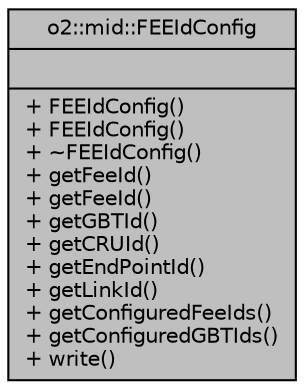 digraph "o2::mid::FEEIdConfig"
{
 // INTERACTIVE_SVG=YES
  bgcolor="transparent";
  edge [fontname="Helvetica",fontsize="10",labelfontname="Helvetica",labelfontsize="10"];
  node [fontname="Helvetica",fontsize="10",shape=record];
  Node1 [label="{o2::mid::FEEIdConfig\n||+ FEEIdConfig()\l+ FEEIdConfig()\l+ ~FEEIdConfig()\l+ getFeeId()\l+ getFeeId()\l+ getGBTId()\l+ getCRUId()\l+ getEndPointId()\l+ getLinkId()\l+ getConfiguredFeeIds()\l+ getConfiguredGBTIds()\l+ write()\l}",height=0.2,width=0.4,color="black", fillcolor="grey75", style="filled", fontcolor="black"];
}
